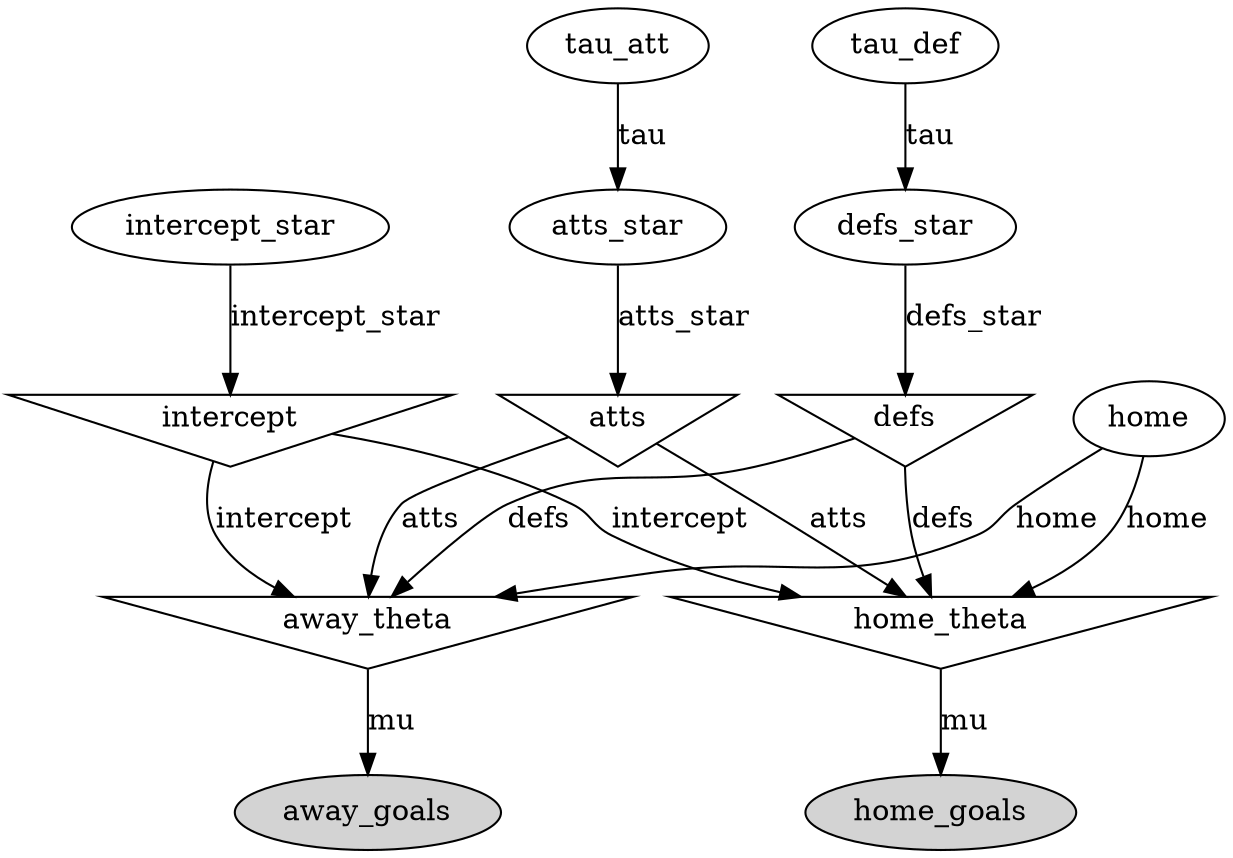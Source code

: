 digraph G {
away_theta [shape=invtriangle];
defs [shape=invtriangle];
defs -> away_theta  [label=defs];
defs_star;
defs_star -> defs  [label=defs_star];
tau_def;
tau_def -> defs_star  [label=tau];
atts [shape=invtriangle];
atts -> away_theta  [label=atts];
atts_star;
atts_star -> atts  [label=atts_star];
tau_att;
tau_att -> atts_star  [label=tau];
intercept [shape=invtriangle];
intercept -> away_theta  [label=intercept];
intercept_star;
intercept_star -> intercept  [label=intercept_star];
home;
home -> away_theta  [label=home];
home_theta [shape=invtriangle];
defs -> home_theta  [label=defs];
atts -> home_theta  [label=atts];
intercept -> home_theta  [label=intercept];
home -> home_theta  [label=home];
home_goals [style=filled];
home_theta -> home_goals  [label=mu];
away_goals [style=filled];
away_theta -> away_goals  [label=mu];
}
